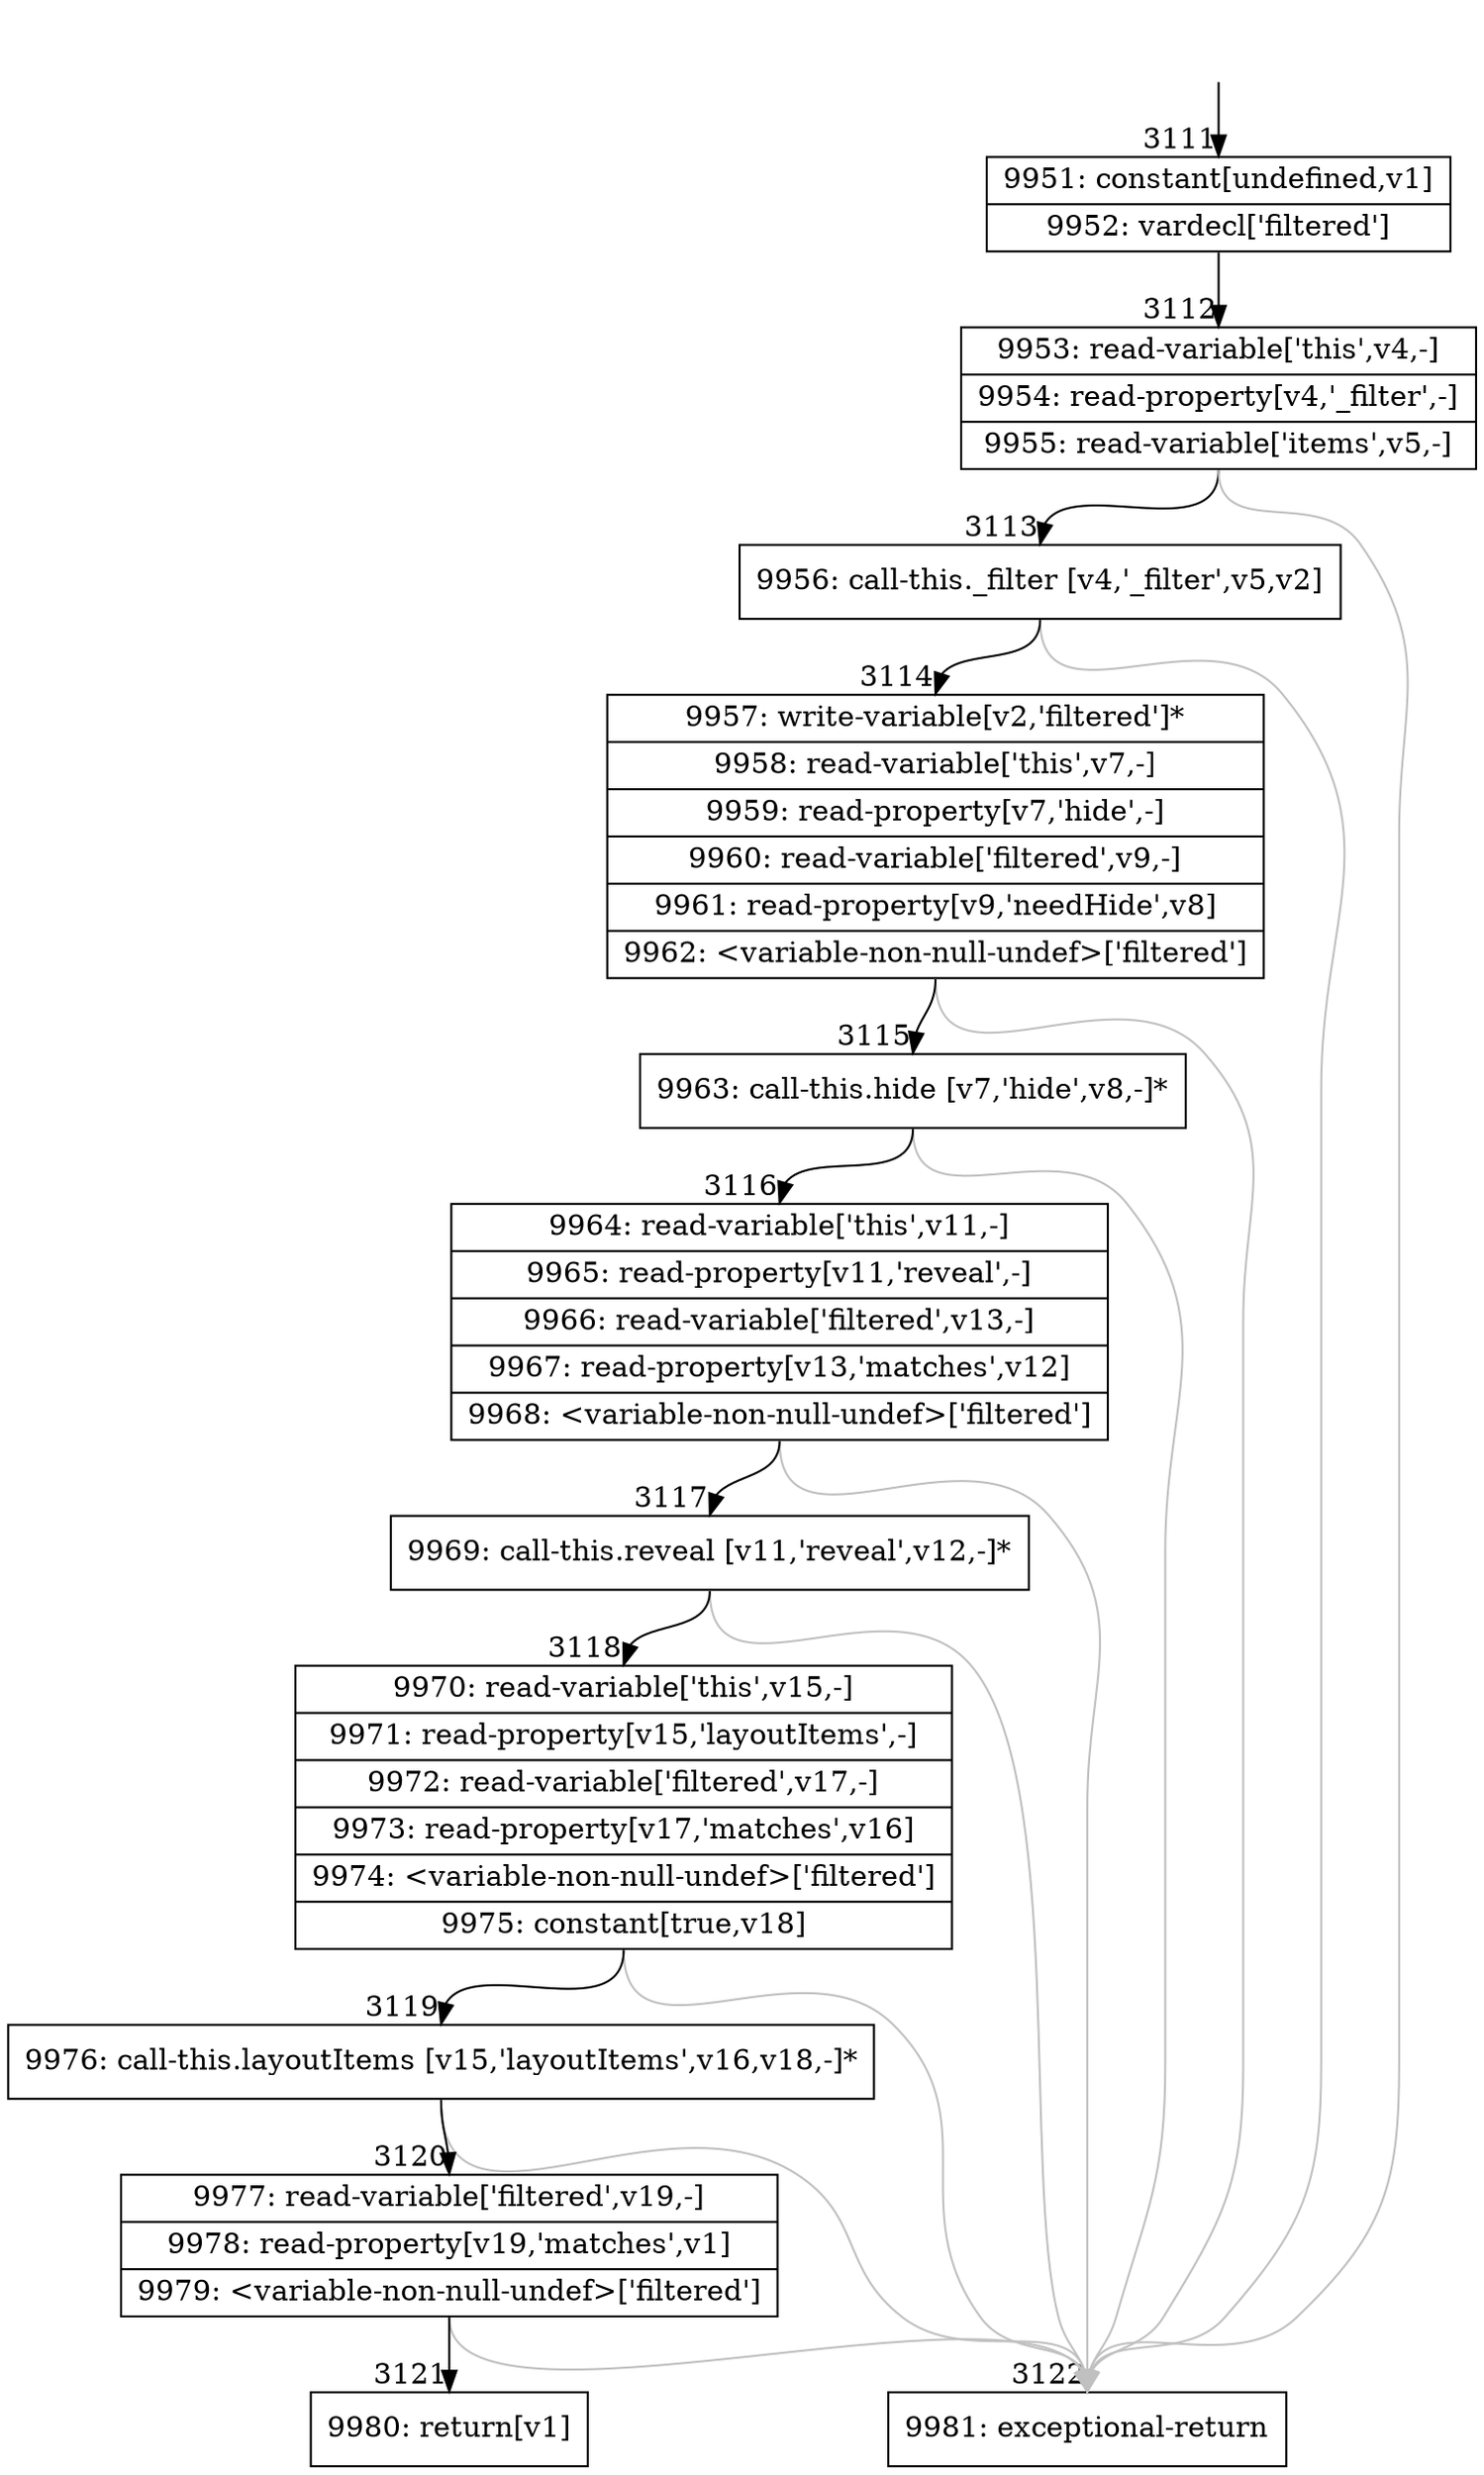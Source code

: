 digraph {
rankdir="TD"
BB_entry293[shape=none,label=""];
BB_entry293 -> BB3111 [tailport=s, headport=n, headlabel="    3111"]
BB3111 [shape=record label="{9951: constant[undefined,v1]|9952: vardecl['filtered']}" ] 
BB3111 -> BB3112 [tailport=s, headport=n, headlabel="      3112"]
BB3112 [shape=record label="{9953: read-variable['this',v4,-]|9954: read-property[v4,'_filter',-]|9955: read-variable['items',v5,-]}" ] 
BB3112 -> BB3113 [tailport=s, headport=n, headlabel="      3113"]
BB3112 -> BB3122 [tailport=s, headport=n, color=gray, headlabel="      3122"]
BB3113 [shape=record label="{9956: call-this._filter [v4,'_filter',v5,v2]}" ] 
BB3113 -> BB3114 [tailport=s, headport=n, headlabel="      3114"]
BB3113 -> BB3122 [tailport=s, headport=n, color=gray]
BB3114 [shape=record label="{9957: write-variable[v2,'filtered']*|9958: read-variable['this',v7,-]|9959: read-property[v7,'hide',-]|9960: read-variable['filtered',v9,-]|9961: read-property[v9,'needHide',v8]|9962: \<variable-non-null-undef\>['filtered']}" ] 
BB3114 -> BB3115 [tailport=s, headport=n, headlabel="      3115"]
BB3114 -> BB3122 [tailport=s, headport=n, color=gray]
BB3115 [shape=record label="{9963: call-this.hide [v7,'hide',v8,-]*}" ] 
BB3115 -> BB3116 [tailport=s, headport=n, headlabel="      3116"]
BB3115 -> BB3122 [tailport=s, headport=n, color=gray]
BB3116 [shape=record label="{9964: read-variable['this',v11,-]|9965: read-property[v11,'reveal',-]|9966: read-variable['filtered',v13,-]|9967: read-property[v13,'matches',v12]|9968: \<variable-non-null-undef\>['filtered']}" ] 
BB3116 -> BB3117 [tailport=s, headport=n, headlabel="      3117"]
BB3116 -> BB3122 [tailport=s, headport=n, color=gray]
BB3117 [shape=record label="{9969: call-this.reveal [v11,'reveal',v12,-]*}" ] 
BB3117 -> BB3118 [tailport=s, headport=n, headlabel="      3118"]
BB3117 -> BB3122 [tailport=s, headport=n, color=gray]
BB3118 [shape=record label="{9970: read-variable['this',v15,-]|9971: read-property[v15,'layoutItems',-]|9972: read-variable['filtered',v17,-]|9973: read-property[v17,'matches',v16]|9974: \<variable-non-null-undef\>['filtered']|9975: constant[true,v18]}" ] 
BB3118 -> BB3119 [tailport=s, headport=n, headlabel="      3119"]
BB3118 -> BB3122 [tailport=s, headport=n, color=gray]
BB3119 [shape=record label="{9976: call-this.layoutItems [v15,'layoutItems',v16,v18,-]*}" ] 
BB3119 -> BB3120 [tailport=s, headport=n, headlabel="      3120"]
BB3119 -> BB3122 [tailport=s, headport=n, color=gray]
BB3120 [shape=record label="{9977: read-variable['filtered',v19,-]|9978: read-property[v19,'matches',v1]|9979: \<variable-non-null-undef\>['filtered']}" ] 
BB3120 -> BB3121 [tailport=s, headport=n, headlabel="      3121"]
BB3120 -> BB3122 [tailport=s, headport=n, color=gray]
BB3121 [shape=record label="{9980: return[v1]}" ] 
BB3122 [shape=record label="{9981: exceptional-return}" ] 
//#$~ 4158
}
